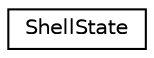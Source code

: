 digraph "Graphical Class Hierarchy"
{
  edge [fontname="Helvetica",fontsize="10",labelfontname="Helvetica",labelfontsize="10"];
  node [fontname="Helvetica",fontsize="10",shape=record];
  rankdir="LR";
  Node1 [label="ShellState",height=0.2,width=0.4,color="black", fillcolor="white", style="filled",URL="$struct_shell_state.html"];
}
